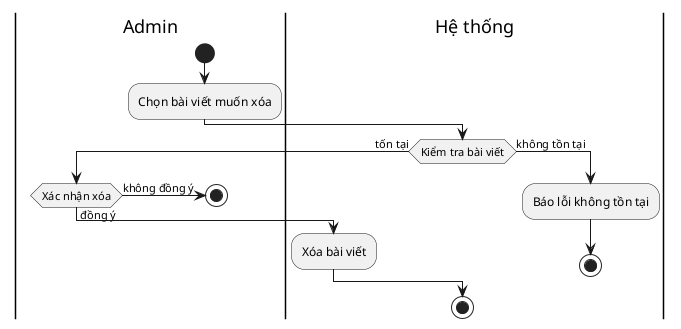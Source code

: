 @startuml
|Admin|
start
:Chọn bài viết muốn xóa;
|Hệ thống|
if (Kiểm tra bài viết) then (tốn tại)
|Admin|
if (Xác nhận xóa) then (đồng ý)
|Hệ thống|
:Xóa bài viết;
else (không đồng ý)
|Admin|
stop
endif
else (không tồn tại)
|Hệ thống|
:Báo lỗi không tồn tại;
stop
endif

stop

@enduml